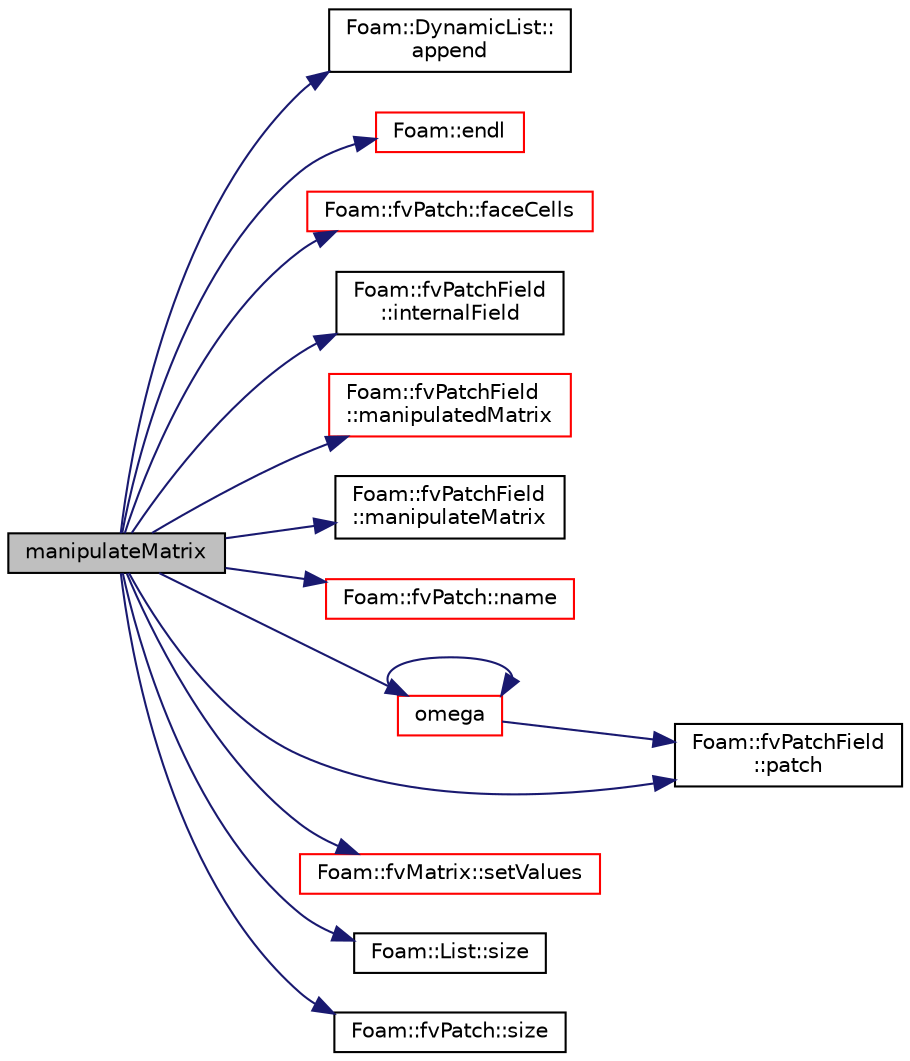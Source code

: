 digraph "manipulateMatrix"
{
  bgcolor="transparent";
  edge [fontname="Helvetica",fontsize="10",labelfontname="Helvetica",labelfontsize="10"];
  node [fontname="Helvetica",fontsize="10",shape=record];
  rankdir="LR";
  Node3039 [label="manipulateMatrix",height=0.2,width=0.4,color="black", fillcolor="grey75", style="filled", fontcolor="black"];
  Node3039 -> Node3040 [color="midnightblue",fontsize="10",style="solid",fontname="Helvetica"];
  Node3040 [label="Foam::DynamicList::\lappend",height=0.2,width=0.4,color="black",URL="$a27005.html#a7b67b42af715604376ad63a681dee6d8",tooltip="Append an element at the end of the list. "];
  Node3039 -> Node3041 [color="midnightblue",fontsize="10",style="solid",fontname="Helvetica"];
  Node3041 [label="Foam::endl",height=0.2,width=0.4,color="red",URL="$a21851.html#a2db8fe02a0d3909e9351bb4275b23ce4",tooltip="Add newline and flush stream. "];
  Node3039 -> Node3043 [color="midnightblue",fontsize="10",style="solid",fontname="Helvetica"];
  Node3043 [label="Foam::fvPatch::faceCells",height=0.2,width=0.4,color="red",URL="$a23693.html#afbfac825732ef2770fff4261b4e930e9",tooltip="Return faceCells. "];
  Node3039 -> Node3047 [color="midnightblue",fontsize="10",style="solid",fontname="Helvetica"];
  Node3047 [label="Foam::fvPatchField\l::internalField",height=0.2,width=0.4,color="black",URL="$a23169.html#a1846b8d63fad0cf4ac0649afdabe3535",tooltip="Return dimensioned internal field reference. "];
  Node3039 -> Node3048 [color="midnightblue",fontsize="10",style="solid",fontname="Helvetica"];
  Node3048 [label="Foam::fvPatchField\l::manipulatedMatrix",height=0.2,width=0.4,color="red",URL="$a23169.html#a0b3668a915430282fc81f0f6499101f1",tooltip="Return true if the matrix has already been manipulated. "];
  Node3039 -> Node3107 [color="midnightblue",fontsize="10",style="solid",fontname="Helvetica"];
  Node3107 [label="Foam::fvPatchField\l::manipulateMatrix",height=0.2,width=0.4,color="black",URL="$a23169.html#a918a7a9b6883ae2da430decb238332e0",tooltip="Manipulate matrix. "];
  Node3039 -> Node3108 [color="midnightblue",fontsize="10",style="solid",fontname="Helvetica"];
  Node3108 [label="Foam::fvPatch::name",height=0.2,width=0.4,color="red",URL="$a23693.html#acc80e00a8ac919288fb55bd14cc88bf6",tooltip="Return name. "];
  Node3039 -> Node3110 [color="midnightblue",fontsize="10",style="solid",fontname="Helvetica"];
  Node3110 [label="omega",height=0.2,width=0.4,color="red",URL="$a32181.html#a0a19ade47a22371d23b806d6b945dc4a",tooltip="Return non-const access to the master&#39;s omega field. "];
  Node3110 -> Node3110 [color="midnightblue",fontsize="10",style="solid",fontname="Helvetica"];
  Node3110 -> Node3123 [color="midnightblue",fontsize="10",style="solid",fontname="Helvetica"];
  Node3123 [label="Foam::fvPatchField\l::patch",height=0.2,width=0.4,color="black",URL="$a23169.html#aca0923a4611f6166ffd8fa14d81864a4",tooltip="Return patch. "];
  Node3039 -> Node3123 [color="midnightblue",fontsize="10",style="solid",fontname="Helvetica"];
  Node3039 -> Node3138 [color="midnightblue",fontsize="10",style="solid",fontname="Helvetica"];
  Node3138 [label="Foam::fvMatrix::setValues",height=0.2,width=0.4,color="red",URL="$a23173.html#af485ea1c60422a3ac6a6b05660da9bc2",tooltip="Set solution in given cells to the specified values. "];
  Node3039 -> Node3104 [color="midnightblue",fontsize="10",style="solid",fontname="Helvetica"];
  Node3104 [label="Foam::List::size",height=0.2,width=0.4,color="black",URL="$a26833.html#a8a5f6fa29bd4b500caf186f60245b384",tooltip="Override size to be inconsistent with allocated storage. "];
  Node3039 -> Node3416 [color="midnightblue",fontsize="10",style="solid",fontname="Helvetica"];
  Node3416 [label="Foam::fvPatch::size",height=0.2,width=0.4,color="black",URL="$a23693.html#a03bc1200aac252c4d3e18657d700b71c",tooltip="Return size. "];
}
